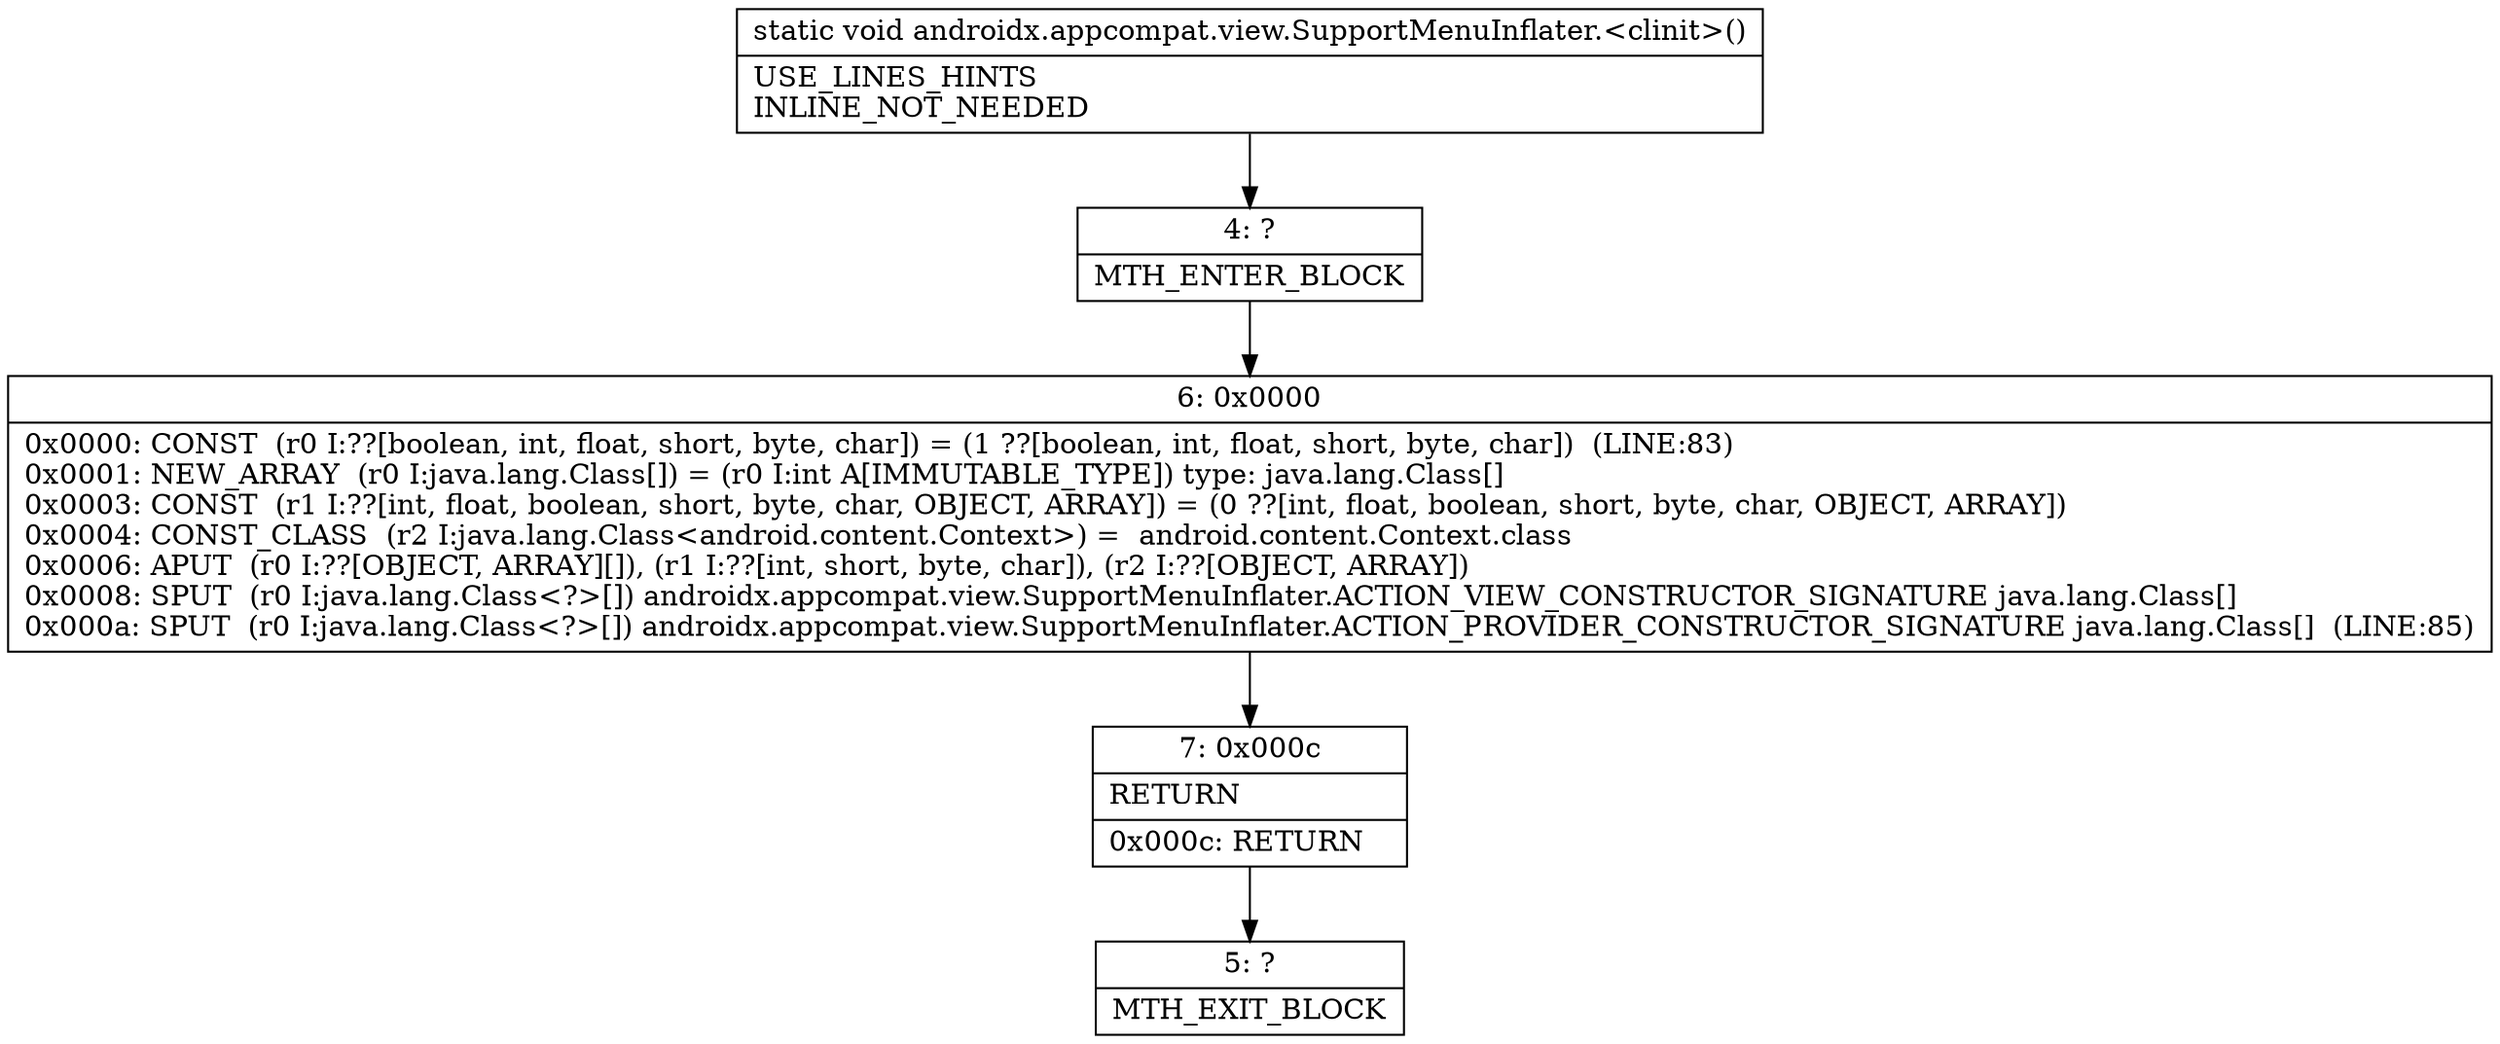 digraph "CFG forandroidx.appcompat.view.SupportMenuInflater.\<clinit\>()V" {
Node_4 [shape=record,label="{4\:\ ?|MTH_ENTER_BLOCK\l}"];
Node_6 [shape=record,label="{6\:\ 0x0000|0x0000: CONST  (r0 I:??[boolean, int, float, short, byte, char]) = (1 ??[boolean, int, float, short, byte, char])  (LINE:83)\l0x0001: NEW_ARRAY  (r0 I:java.lang.Class[]) = (r0 I:int A[IMMUTABLE_TYPE]) type: java.lang.Class[] \l0x0003: CONST  (r1 I:??[int, float, boolean, short, byte, char, OBJECT, ARRAY]) = (0 ??[int, float, boolean, short, byte, char, OBJECT, ARRAY]) \l0x0004: CONST_CLASS  (r2 I:java.lang.Class\<android.content.Context\>) =  android.content.Context.class \l0x0006: APUT  (r0 I:??[OBJECT, ARRAY][]), (r1 I:??[int, short, byte, char]), (r2 I:??[OBJECT, ARRAY]) \l0x0008: SPUT  (r0 I:java.lang.Class\<?\>[]) androidx.appcompat.view.SupportMenuInflater.ACTION_VIEW_CONSTRUCTOR_SIGNATURE java.lang.Class[] \l0x000a: SPUT  (r0 I:java.lang.Class\<?\>[]) androidx.appcompat.view.SupportMenuInflater.ACTION_PROVIDER_CONSTRUCTOR_SIGNATURE java.lang.Class[]  (LINE:85)\l}"];
Node_7 [shape=record,label="{7\:\ 0x000c|RETURN\l|0x000c: RETURN   \l}"];
Node_5 [shape=record,label="{5\:\ ?|MTH_EXIT_BLOCK\l}"];
MethodNode[shape=record,label="{static void androidx.appcompat.view.SupportMenuInflater.\<clinit\>()  | USE_LINES_HINTS\lINLINE_NOT_NEEDED\l}"];
MethodNode -> Node_4;Node_4 -> Node_6;
Node_6 -> Node_7;
Node_7 -> Node_5;
}

